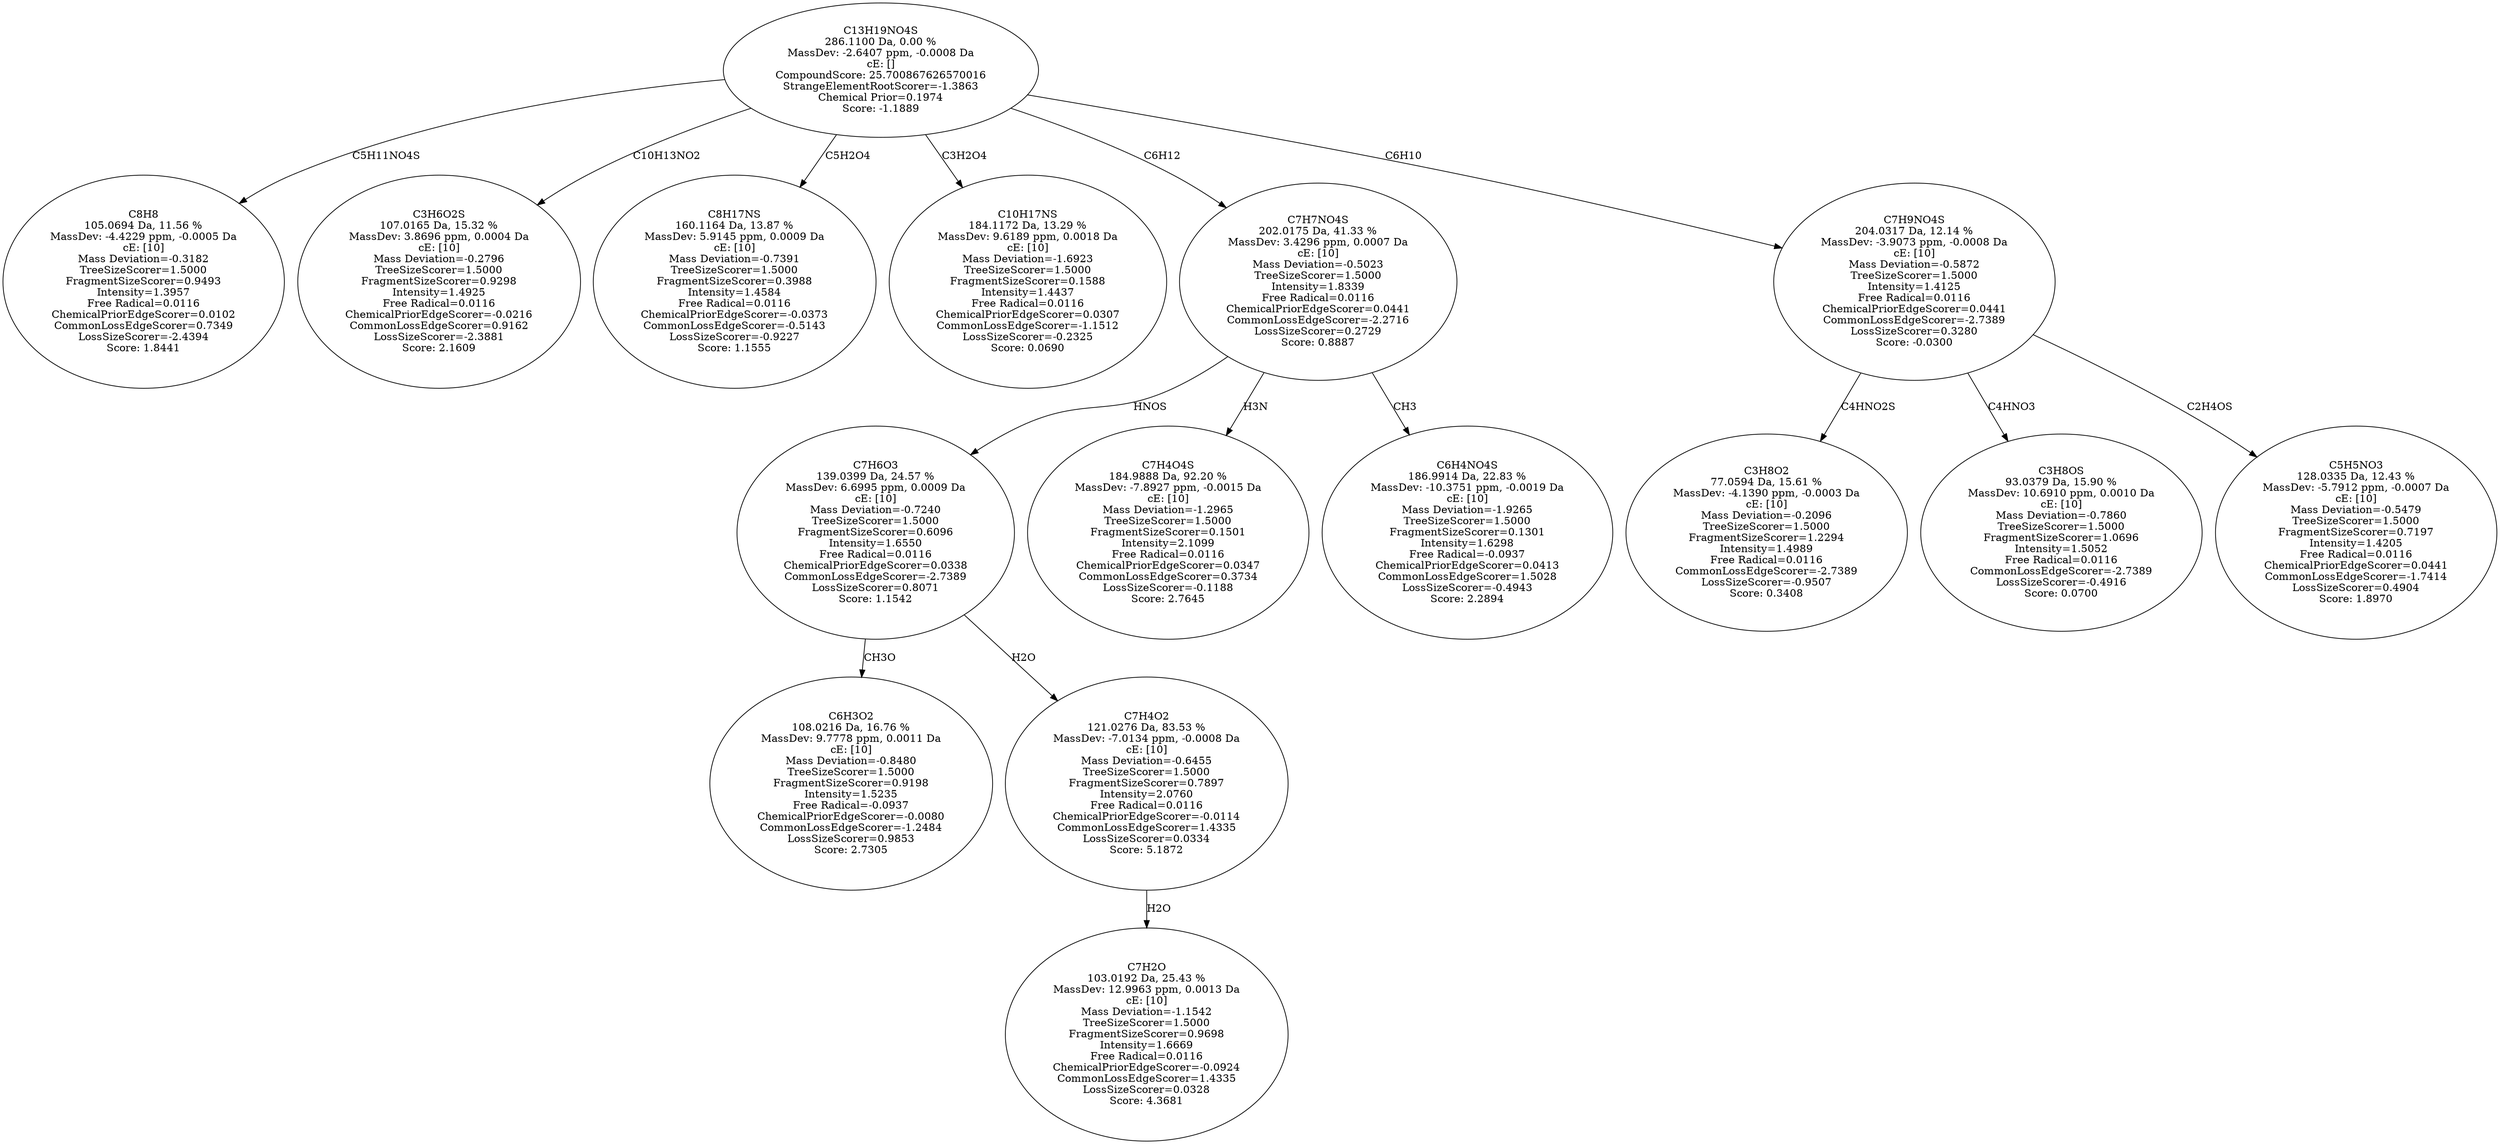 strict digraph {
v1 [label="C8H8\n105.0694 Da, 11.56 %\nMassDev: -4.4229 ppm, -0.0005 Da\ncE: [10]\nMass Deviation=-0.3182\nTreeSizeScorer=1.5000\nFragmentSizeScorer=0.9493\nIntensity=1.3957\nFree Radical=0.0116\nChemicalPriorEdgeScorer=0.0102\nCommonLossEdgeScorer=0.7349\nLossSizeScorer=-2.4394\nScore: 1.8441"];
v2 [label="C3H6O2S\n107.0165 Da, 15.32 %\nMassDev: 3.8696 ppm, 0.0004 Da\ncE: [10]\nMass Deviation=-0.2796\nTreeSizeScorer=1.5000\nFragmentSizeScorer=0.9298\nIntensity=1.4925\nFree Radical=0.0116\nChemicalPriorEdgeScorer=-0.0216\nCommonLossEdgeScorer=0.9162\nLossSizeScorer=-2.3881\nScore: 2.1609"];
v3 [label="C8H17NS\n160.1164 Da, 13.87 %\nMassDev: 5.9145 ppm, 0.0009 Da\ncE: [10]\nMass Deviation=-0.7391\nTreeSizeScorer=1.5000\nFragmentSizeScorer=0.3988\nIntensity=1.4584\nFree Radical=0.0116\nChemicalPriorEdgeScorer=-0.0373\nCommonLossEdgeScorer=-0.5143\nLossSizeScorer=-0.9227\nScore: 1.1555"];
v4 [label="C10H17NS\n184.1172 Da, 13.29 %\nMassDev: 9.6189 ppm, 0.0018 Da\ncE: [10]\nMass Deviation=-1.6923\nTreeSizeScorer=1.5000\nFragmentSizeScorer=0.1588\nIntensity=1.4437\nFree Radical=0.0116\nChemicalPriorEdgeScorer=0.0307\nCommonLossEdgeScorer=-1.1512\nLossSizeScorer=-0.2325\nScore: 0.0690"];
v5 [label="C6H3O2\n108.0216 Da, 16.76 %\nMassDev: 9.7778 ppm, 0.0011 Da\ncE: [10]\nMass Deviation=-0.8480\nTreeSizeScorer=1.5000\nFragmentSizeScorer=0.9198\nIntensity=1.5235\nFree Radical=-0.0937\nChemicalPriorEdgeScorer=-0.0080\nCommonLossEdgeScorer=-1.2484\nLossSizeScorer=0.9853\nScore: 2.7305"];
v6 [label="C7H2O\n103.0192 Da, 25.43 %\nMassDev: 12.9963 ppm, 0.0013 Da\ncE: [10]\nMass Deviation=-1.1542\nTreeSizeScorer=1.5000\nFragmentSizeScorer=0.9698\nIntensity=1.6669\nFree Radical=0.0116\nChemicalPriorEdgeScorer=-0.0924\nCommonLossEdgeScorer=1.4335\nLossSizeScorer=0.0328\nScore: 4.3681"];
v7 [label="C7H4O2\n121.0276 Da, 83.53 %\nMassDev: -7.0134 ppm, -0.0008 Da\ncE: [10]\nMass Deviation=-0.6455\nTreeSizeScorer=1.5000\nFragmentSizeScorer=0.7897\nIntensity=2.0760\nFree Radical=0.0116\nChemicalPriorEdgeScorer=-0.0114\nCommonLossEdgeScorer=1.4335\nLossSizeScorer=0.0334\nScore: 5.1872"];
v8 [label="C7H6O3\n139.0399 Da, 24.57 %\nMassDev: 6.6995 ppm, 0.0009 Da\ncE: [10]\nMass Deviation=-0.7240\nTreeSizeScorer=1.5000\nFragmentSizeScorer=0.6096\nIntensity=1.6550\nFree Radical=0.0116\nChemicalPriorEdgeScorer=0.0338\nCommonLossEdgeScorer=-2.7389\nLossSizeScorer=0.8071\nScore: 1.1542"];
v9 [label="C7H4O4S\n184.9888 Da, 92.20 %\nMassDev: -7.8927 ppm, -0.0015 Da\ncE: [10]\nMass Deviation=-1.2965\nTreeSizeScorer=1.5000\nFragmentSizeScorer=0.1501\nIntensity=2.1099\nFree Radical=0.0116\nChemicalPriorEdgeScorer=0.0347\nCommonLossEdgeScorer=0.3734\nLossSizeScorer=-0.1188\nScore: 2.7645"];
v10 [label="C6H4NO4S\n186.9914 Da, 22.83 %\nMassDev: -10.3751 ppm, -0.0019 Da\ncE: [10]\nMass Deviation=-1.9265\nTreeSizeScorer=1.5000\nFragmentSizeScorer=0.1301\nIntensity=1.6298\nFree Radical=-0.0937\nChemicalPriorEdgeScorer=0.0413\nCommonLossEdgeScorer=1.5028\nLossSizeScorer=-0.4943\nScore: 2.2894"];
v11 [label="C7H7NO4S\n202.0175 Da, 41.33 %\nMassDev: 3.4296 ppm, 0.0007 Da\ncE: [10]\nMass Deviation=-0.5023\nTreeSizeScorer=1.5000\nIntensity=1.8339\nFree Radical=0.0116\nChemicalPriorEdgeScorer=0.0441\nCommonLossEdgeScorer=-2.2716\nLossSizeScorer=0.2729\nScore: 0.8887"];
v12 [label="C3H8O2\n77.0594 Da, 15.61 %\nMassDev: -4.1390 ppm, -0.0003 Da\ncE: [10]\nMass Deviation=-0.2096\nTreeSizeScorer=1.5000\nFragmentSizeScorer=1.2294\nIntensity=1.4989\nFree Radical=0.0116\nCommonLossEdgeScorer=-2.7389\nLossSizeScorer=-0.9507\nScore: 0.3408"];
v13 [label="C3H8OS\n93.0379 Da, 15.90 %\nMassDev: 10.6910 ppm, 0.0010 Da\ncE: [10]\nMass Deviation=-0.7860\nTreeSizeScorer=1.5000\nFragmentSizeScorer=1.0696\nIntensity=1.5052\nFree Radical=0.0116\nCommonLossEdgeScorer=-2.7389\nLossSizeScorer=-0.4916\nScore: 0.0700"];
v14 [label="C5H5NO3\n128.0335 Da, 12.43 %\nMassDev: -5.7912 ppm, -0.0007 Da\ncE: [10]\nMass Deviation=-0.5479\nTreeSizeScorer=1.5000\nFragmentSizeScorer=0.7197\nIntensity=1.4205\nFree Radical=0.0116\nChemicalPriorEdgeScorer=0.0441\nCommonLossEdgeScorer=-1.7414\nLossSizeScorer=0.4904\nScore: 1.8970"];
v15 [label="C7H9NO4S\n204.0317 Da, 12.14 %\nMassDev: -3.9073 ppm, -0.0008 Da\ncE: [10]\nMass Deviation=-0.5872\nTreeSizeScorer=1.5000\nIntensity=1.4125\nFree Radical=0.0116\nChemicalPriorEdgeScorer=0.0441\nCommonLossEdgeScorer=-2.7389\nLossSizeScorer=0.3280\nScore: -0.0300"];
v16 [label="C13H19NO4S\n286.1100 Da, 0.00 %\nMassDev: -2.6407 ppm, -0.0008 Da\ncE: []\nCompoundScore: 25.700867626570016\nStrangeElementRootScorer=-1.3863\nChemical Prior=0.1974\nScore: -1.1889"];
v16 -> v1 [label="C5H11NO4S"];
v16 -> v2 [label="C10H13NO2"];
v16 -> v3 [label="C5H2O4"];
v16 -> v4 [label="C3H2O4"];
v8 -> v5 [label="CH3O"];
v7 -> v6 [label="H2O"];
v8 -> v7 [label="H2O"];
v11 -> v8 [label="HNOS"];
v11 -> v9 [label="H3N"];
v11 -> v10 [label="CH3"];
v16 -> v11 [label="C6H12"];
v15 -> v12 [label="C4HNO2S"];
v15 -> v13 [label="C4HNO3"];
v15 -> v14 [label="C2H4OS"];
v16 -> v15 [label="C6H10"];
}